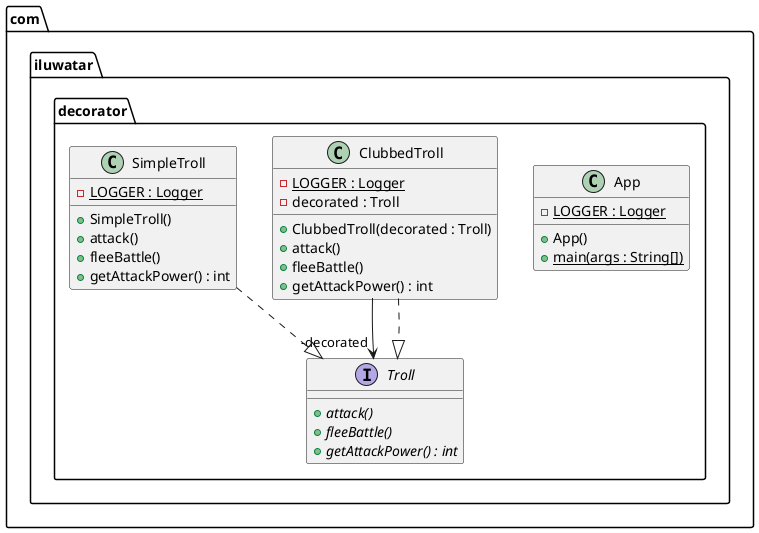 @startuml
package com.iluwatar.decorator {
  class App {
    - LOGGER : Logger {static}
    + App()
    + main(args : String[]) {static}
  }
  class ClubbedTroll {
    - LOGGER : Logger {static}
    - decorated : Troll
    + ClubbedTroll(decorated : Troll)
    + attack()
    + fleeBattle()
    + getAttackPower() : int
  }
  class SimpleTroll {
    - LOGGER : Logger {static}
    + SimpleTroll()
    + attack()
    + fleeBattle()
    + getAttackPower() : int
  }
  interface Troll {
    + attack() {abstract}
    + fleeBattle() {abstract}
    + getAttackPower() : int {abstract}
  }
}
ClubbedTroll -->  "-decorated" Troll
ClubbedTroll ..|> Troll 
SimpleTroll ..|> Troll 
@enduml